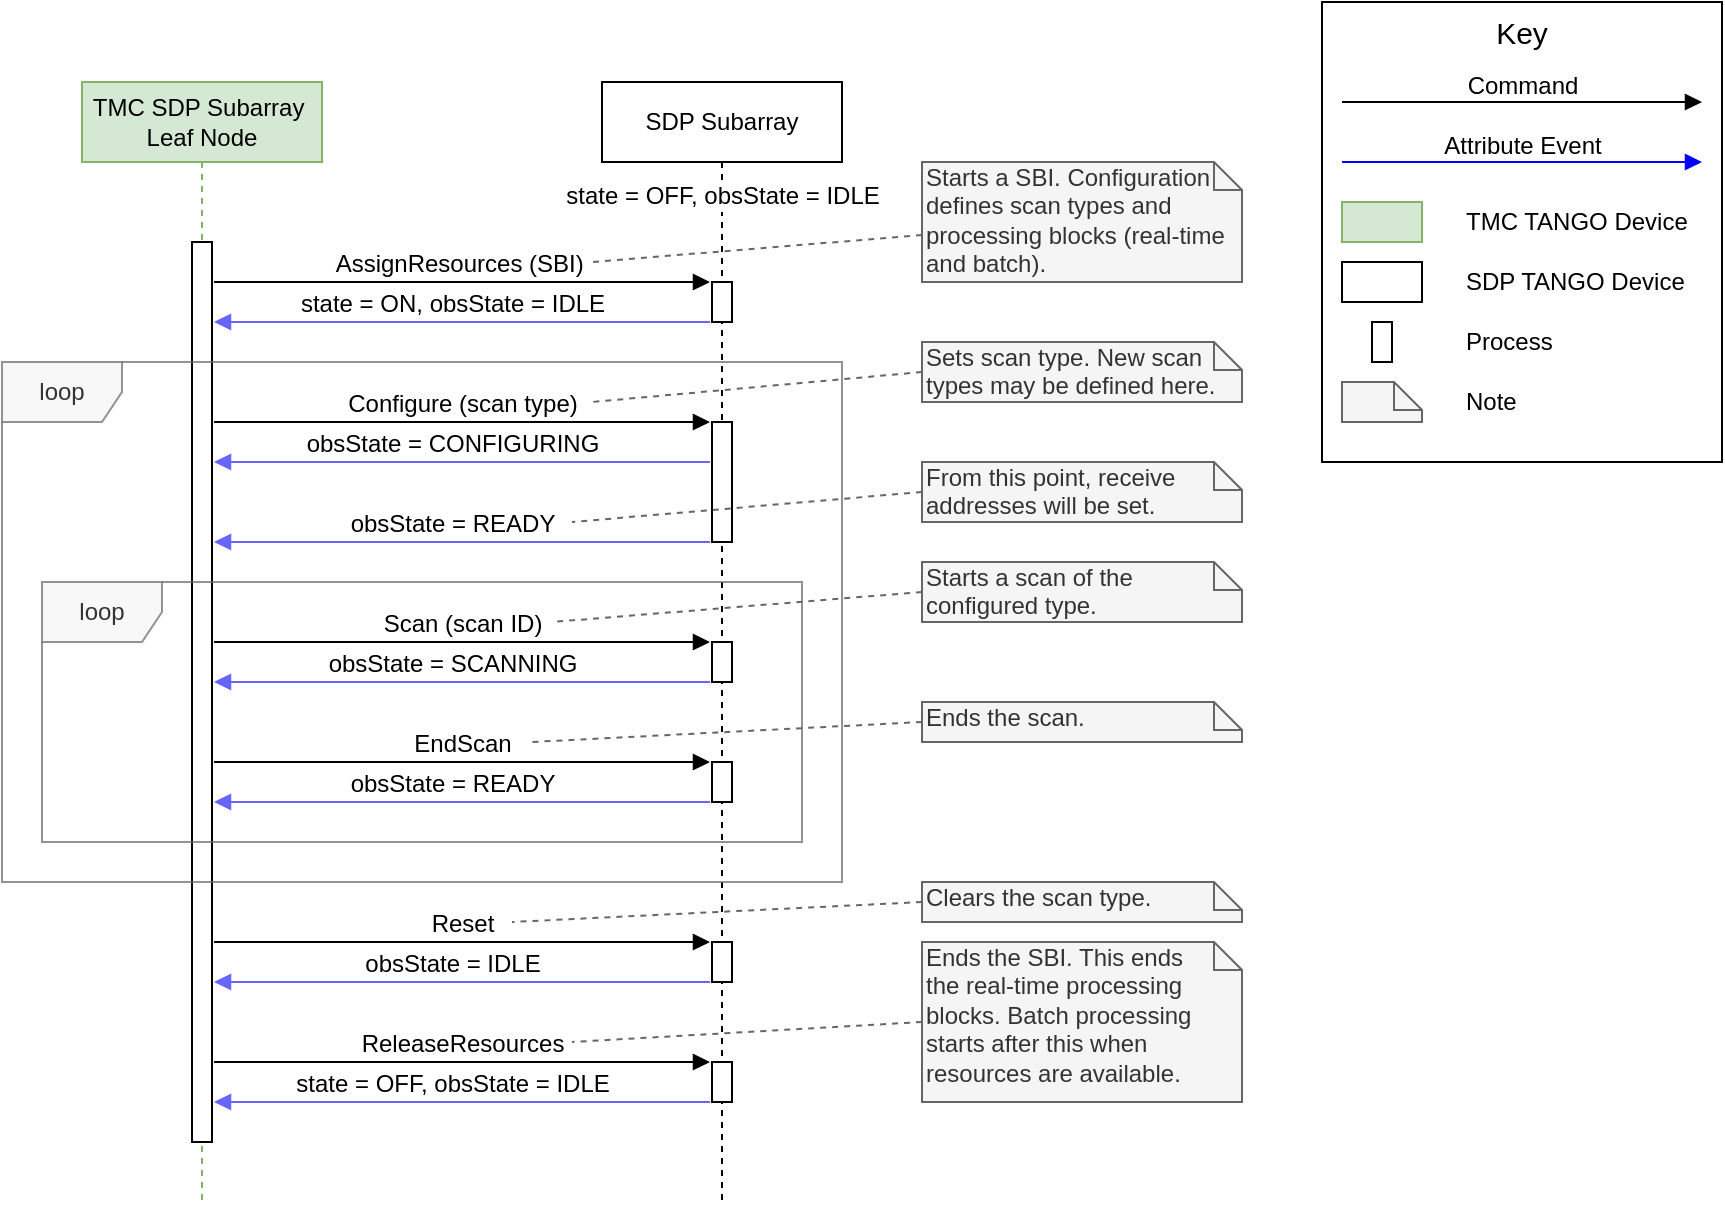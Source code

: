 <mxfile version="12.9.3" type="device"><diagram id="mbMyYH8wUIjvGO-5siTV" name="Page-1"><mxGraphModel dx="1106" dy="817" grid="1" gridSize="10" guides="1" tooltips="1" connect="1" arrows="1" fold="1" page="0" pageScale="1" pageWidth="827" pageHeight="1169" math="0" shadow="0"><root><mxCell id="0"/><mxCell id="1" parent="0"/><mxCell id="PKN3AYeK8peOiXqXYfnz-3" value="TMC SDP Subarray&amp;nbsp;&lt;br style=&quot;font-size: 12px&quot;&gt;Leaf Node" style="shape=umlLifeline;perimeter=lifelinePerimeter;whiteSpace=wrap;html=1;container=1;collapsible=0;recursiveResize=0;outlineConnect=0;fillColor=#d5e8d4;fontSize=12;fontColor=#000000;strokeColor=#82b366;" parent="1" vertex="1"><mxGeometry x="120" y="120" width="120" height="560" as="geometry"/></mxCell><mxCell id="PKN3AYeK8peOiXqXYfnz-4" value="" style="html=1;points=[];perimeter=orthogonalPerimeter;fillColor=#FFFFFF;fontSize=12;fontColor=#000000;" parent="PKN3AYeK8peOiXqXYfnz-3" vertex="1"><mxGeometry x="55" y="80" width="10" height="450" as="geometry"/></mxCell><mxCell id="PKN3AYeK8peOiXqXYfnz-5" value="&lt;span style=&quot;font-size: 12px&quot;&gt;SDP Subarray&lt;/span&gt;" style="shape=umlLifeline;perimeter=lifelinePerimeter;whiteSpace=wrap;html=1;container=1;collapsible=0;recursiveResize=0;outlineConnect=0;fillColor=#FFFFFF;fontSize=12;fontColor=#000000;" parent="1" vertex="1"><mxGeometry x="380" y="120" width="120" height="560" as="geometry"/></mxCell><mxCell id="PKN3AYeK8peOiXqXYfnz-6" value="" style="html=1;points=[];perimeter=orthogonalPerimeter;fillColor=#FFFFFF;fontSize=12;fontColor=#000000;" parent="PKN3AYeK8peOiXqXYfnz-5" vertex="1"><mxGeometry x="55" y="100" width="10" height="20" as="geometry"/></mxCell><mxCell id="PKN3AYeK8peOiXqXYfnz-26" value="" style="html=1;points=[];perimeter=orthogonalPerimeter;fillColor=#FFFFFF;fontSize=12;fontColor=#000000;" parent="PKN3AYeK8peOiXqXYfnz-5" vertex="1"><mxGeometry x="55" y="340" width="10" height="20" as="geometry"/></mxCell><mxCell id="PKN3AYeK8peOiXqXYfnz-20" value="" style="html=1;points=[];perimeter=orthogonalPerimeter;fillColor=#FFFFFF;fontSize=12;fontColor=#000000;" parent="PKN3AYeK8peOiXqXYfnz-5" vertex="1"><mxGeometry x="55" y="280" width="10" height="20" as="geometry"/></mxCell><mxCell id="PKN3AYeK8peOiXqXYfnz-15" value="" style="html=1;points=[];perimeter=orthogonalPerimeter;fillColor=#FFFFFF;fontSize=12;fontColor=#000000;" parent="PKN3AYeK8peOiXqXYfnz-5" vertex="1"><mxGeometry x="55" y="170" width="10" height="60" as="geometry"/></mxCell><mxCell id="PKN3AYeK8peOiXqXYfnz-7" value="&lt;font style=&quot;font-size: 12px&quot;&gt;state = ON, obsState = IDLE&lt;br&gt;&lt;/font&gt;" style="html=1;verticalAlign=bottom;endArrow=block;strokeColor=#6666FF;strokeWidth=1;fontSize=12;fontColor=#000000;entryX=1.1;entryY=0.089;entryDx=0;entryDy=0;entryPerimeter=0;" parent="1" edge="1"><mxGeometry x="0.043" width="80" relative="1" as="geometry"><mxPoint x="434" y="240" as="sourcePoint"/><mxPoint x="186" y="240" as="targetPoint"/><mxPoint as="offset"/></mxGeometry></mxCell><mxCell id="PKN3AYeK8peOiXqXYfnz-8" value="AssignResources (SBI)&amp;nbsp;" style="html=1;verticalAlign=bottom;endArrow=block;strokeColor=#000000;strokeWidth=1;fontSize=12;fontColor=#000000;" parent="1" edge="1"><mxGeometry width="80" relative="1" as="geometry"><mxPoint x="186" y="220" as="sourcePoint"/><mxPoint x="434" y="220" as="targetPoint"/></mxGeometry></mxCell><mxCell id="PKN3AYeK8peOiXqXYfnz-9" style="rounded=0;orthogonalLoop=1;jettySize=auto;html=1;dashed=1;endArrow=none;endFill=0;fontSize=12;fillColor=#f5f5f5;strokeColor=#666666;" parent="1" source="PKN3AYeK8peOiXqXYfnz-10" edge="1"><mxGeometry relative="1" as="geometry"><mxPoint x="375" y="210" as="targetPoint"/></mxGeometry></mxCell><mxCell id="PKN3AYeK8peOiXqXYfnz-10" value="&lt;div style=&quot;font-size: 12px&quot;&gt;Starts a SBI. Configuration&lt;/div&gt;&lt;div style=&quot;font-size: 12px&quot;&gt;&lt;span&gt;defines scan types and processing blocks (real-time&lt;/span&gt;&lt;/div&gt;&lt;div style=&quot;font-size: 12px&quot;&gt;&lt;span&gt;and batch).&lt;/span&gt;&lt;/div&gt;" style="shape=note;whiteSpace=wrap;html=1;size=14;verticalAlign=top;align=left;spacingTop=-6;fontSize=12;fillColor=#f5f5f5;strokeColor=#666666;fontColor=#333333;" parent="1" vertex="1"><mxGeometry x="540" y="160" width="160" height="60" as="geometry"/></mxCell><mxCell id="Tz5g122mZzSVXpgbJJGA-1" style="rounded=0;orthogonalLoop=1;jettySize=auto;html=1;exitX=0;exitY=0.5;exitDx=0;exitDy=0;exitPerimeter=0;endArrow=none;endFill=0;dashed=1;fillColor=#f5f5f5;strokeColor=#666666;" parent="1" source="PKN3AYeK8peOiXqXYfnz-11" edge="1"><mxGeometry relative="1" as="geometry"><mxPoint x="375" y="280" as="targetPoint"/></mxGeometry></mxCell><mxCell id="PKN3AYeK8peOiXqXYfnz-11" value="&lt;div&gt;Sets scan type. New scan types may be defined here.&lt;/div&gt;&lt;div&gt;&amp;nbsp;&lt;/div&gt;" style="shape=note;whiteSpace=wrap;html=1;size=14;verticalAlign=top;align=left;spacingTop=-6;fontSize=12;fillColor=#f5f5f5;strokeColor=#666666;fontColor=#333333;" parent="1" vertex="1"><mxGeometry x="540" y="250" width="160" height="30" as="geometry"/></mxCell><mxCell id="PKN3AYeK8peOiXqXYfnz-13" value="&lt;div&gt;From this point, receive addresses will be set.&lt;/div&gt;" style="shape=note;whiteSpace=wrap;html=1;size=14;verticalAlign=top;align=left;spacingTop=-6;fontSize=12;fillColor=#f5f5f5;strokeColor=#666666;fontColor=#333333;" parent="1" vertex="1"><mxGeometry x="540" y="310" width="160" height="30" as="geometry"/></mxCell><mxCell id="PKN3AYeK8peOiXqXYfnz-16" value="Configure (scan type)" style="html=1;verticalAlign=bottom;endArrow=block;strokeColor=#000000;strokeWidth=1;fontSize=12;fontColor=#000000;" parent="1" edge="1"><mxGeometry width="80" relative="1" as="geometry"><mxPoint x="186" y="290" as="sourcePoint"/><mxPoint x="434" y="290" as="targetPoint"/><Array as="points"/></mxGeometry></mxCell><mxCell id="PKN3AYeK8peOiXqXYfnz-17" value="obsState = READY" style="html=1;verticalAlign=bottom;endArrow=block;strokeColor=#6666FF;strokeWidth=1;fontSize=12;fontColor=#000000;" parent="1" edge="1"><mxGeometry x="0.043" width="80" relative="1" as="geometry"><mxPoint x="434" y="350" as="sourcePoint"/><mxPoint x="186" y="350" as="targetPoint"/><mxPoint as="offset"/></mxGeometry></mxCell><mxCell id="PKN3AYeK8peOiXqXYfnz-18" value="&lt;font style=&quot;font-size: 12px&quot;&gt;Scan (scan ID)&lt;br&gt;&lt;/font&gt;" style="html=1;verticalAlign=bottom;endArrow=block;strokeColor=#000000;strokeWidth=1;fontSize=12;fontColor=#000000;" parent="1" edge="1"><mxGeometry width="80" relative="1" as="geometry"><mxPoint x="186" y="400" as="sourcePoint"/><mxPoint x="434" y="400" as="targetPoint"/></mxGeometry></mxCell><mxCell id="PKN3AYeK8peOiXqXYfnz-19" value="obsState = SCANNING" style="html=1;verticalAlign=bottom;endArrow=block;strokeColor=#6666FF;strokeWidth=1;fontSize=12;fontColor=#000000;" parent="1" edge="1"><mxGeometry x="0.043" width="80" relative="1" as="geometry"><mxPoint x="434" y="420" as="sourcePoint"/><mxPoint x="186" y="420" as="targetPoint"/><mxPoint as="offset"/></mxGeometry></mxCell><mxCell id="PKN3AYeK8peOiXqXYfnz-24" value="Starts a scan of the&lt;br&gt;configured type." style="shape=note;whiteSpace=wrap;html=1;size=14;verticalAlign=top;align=left;spacingTop=-6;fontSize=12;fillColor=#f5f5f5;strokeColor=#666666;fontColor=#333333;" parent="1" vertex="1"><mxGeometry x="540" y="360" width="160" height="30" as="geometry"/></mxCell><mxCell id="PKN3AYeK8peOiXqXYfnz-25" style="rounded=0;orthogonalLoop=1;jettySize=auto;html=1;dashed=1;endArrow=none;endFill=0;fontSize=12;exitX=0;exitY=0.5;exitDx=0;exitDy=0;exitPerimeter=0;fillColor=#f5f5f5;strokeColor=#666666;" parent="1" source="PKN3AYeK8peOiXqXYfnz-24" edge="1"><mxGeometry relative="1" as="geometry"><mxPoint x="355" y="390" as="targetPoint"/><mxPoint x="530" y="293.259" as="sourcePoint"/></mxGeometry></mxCell><mxCell id="PKN3AYeK8peOiXqXYfnz-27" value="EndScan" style="html=1;verticalAlign=bottom;endArrow=block;strokeColor=#000000;strokeWidth=1;fontSize=12;fontColor=#000000;" parent="1" edge="1"><mxGeometry width="80" relative="1" as="geometry"><mxPoint x="186" y="460" as="sourcePoint"/><mxPoint x="434" y="460" as="targetPoint"/></mxGeometry></mxCell><mxCell id="PKN3AYeK8peOiXqXYfnz-28" value="obsState = READY" style="html=1;verticalAlign=bottom;endArrow=block;strokeColor=#6666FF;strokeWidth=1;fontSize=12;fontColor=#000000;" parent="1" edge="1"><mxGeometry x="0.043" width="80" relative="1" as="geometry"><mxPoint x="434" y="480" as="sourcePoint"/><mxPoint x="186" y="480" as="targetPoint"/><mxPoint as="offset"/></mxGeometry></mxCell><mxCell id="7W5CqyGaKJ2e24kD-6Vf-15" style="rounded=0;orthogonalLoop=1;jettySize=auto;html=1;exitX=0;exitY=0.5;exitDx=0;exitDy=0;exitPerimeter=0;endArrow=none;endFill=0;dashed=1;fillColor=#f5f5f5;strokeColor=#666666;" parent="1" source="PKN3AYeK8peOiXqXYfnz-32" edge="1"><mxGeometry relative="1" as="geometry"><mxPoint x="345" y="450" as="targetPoint"/></mxGeometry></mxCell><mxCell id="PKN3AYeK8peOiXqXYfnz-32" value="&lt;div&gt;Ends the scan.&lt;/div&gt;" style="shape=note;whiteSpace=wrap;html=1;size=14;verticalAlign=top;align=left;spacingTop=-6;fontSize=12;fillColor=#f5f5f5;strokeColor=#666666;fontColor=#333333;" parent="1" vertex="1"><mxGeometry x="540" y="430" width="160" height="20" as="geometry"/></mxCell><mxCell id="PKN3AYeK8peOiXqXYfnz-34" value="" style="html=1;points=[];perimeter=orthogonalPerimeter;fillColor=#FFFFFF;fontSize=12;fontColor=#000000;" parent="1" vertex="1"><mxGeometry x="435" y="550" width="10" height="20" as="geometry"/></mxCell><mxCell id="PKN3AYeK8peOiXqXYfnz-35" value="&lt;font style=&quot;font-size: 12px&quot;&gt;obsState = IDLE&lt;/font&gt;" style="html=1;verticalAlign=bottom;endArrow=block;strokeColor=#6666FF;strokeWidth=1;fontSize=12;fontColor=#000000;" parent="1" edge="1"><mxGeometry x="0.043" width="80" relative="1" as="geometry"><mxPoint x="434" y="570" as="sourcePoint"/><mxPoint x="186" y="570" as="targetPoint"/><mxPoint as="offset"/></mxGeometry></mxCell><mxCell id="PKN3AYeK8peOiXqXYfnz-36" value="Reset" style="html=1;verticalAlign=bottom;endArrow=block;strokeColor=#000000;strokeWidth=1;fontSize=12;fontColor=#000000;" parent="1" edge="1"><mxGeometry width="80" relative="1" as="geometry"><mxPoint x="186" y="550" as="sourcePoint"/><mxPoint x="434" y="550" as="targetPoint"/></mxGeometry></mxCell><mxCell id="PKN3AYeK8peOiXqXYfnz-37" value="Clears the scan type." style="shape=note;whiteSpace=wrap;html=1;size=14;verticalAlign=top;align=left;spacingTop=-6;fontSize=12;fillColor=#f5f5f5;strokeColor=#666666;fontColor=#333333;" parent="1" vertex="1"><mxGeometry x="540" y="520" width="160" height="20" as="geometry"/></mxCell><mxCell id="PKN3AYeK8peOiXqXYfnz-38" style="rounded=0;orthogonalLoop=1;jettySize=auto;html=1;dashed=1;endArrow=none;endFill=0;fontSize=12;exitX=0;exitY=0.5;exitDx=0;exitDy=0;exitPerimeter=0;fillColor=#f5f5f5;strokeColor=#666666;" parent="1" source="PKN3AYeK8peOiXqXYfnz-37" edge="1"><mxGeometry relative="1" as="geometry"><mxPoint x="335" y="540" as="targetPoint"/><mxPoint x="530" y="456.476" as="sourcePoint"/></mxGeometry></mxCell><mxCell id="aUo4ftr_LwE7yOSBBRbJ-2" value="state = OFF, obsState = IDLE" style="text;html=1;fillColor=#ffffff;verticalAlign=middle;align=center;labelBackgroundColor=#ffffff;spacingTop=2;spacingBottom=2;spacingLeft=2;spacingRight=2;" parent="1" vertex="1"><mxGeometry x="370" y="170" width="140" height="14" as="geometry"/></mxCell><mxCell id="PI14mmF8K_Khe5Qav11z-1" value="" style="html=1;points=[];perimeter=orthogonalPerimeter;fillColor=#FFFFFF;fontSize=12;fontColor=#000000;" parent="1" vertex="1"><mxGeometry x="435" y="610" width="10" height="20" as="geometry"/></mxCell><mxCell id="PI14mmF8K_Khe5Qav11z-2" value="&lt;font style=&quot;font-size: 12px&quot;&gt;state = OFF, obsState = IDLE&lt;br&gt;&lt;/font&gt;" style="html=1;verticalAlign=bottom;endArrow=block;strokeColor=#6666FF;strokeWidth=1;fontSize=12;fontColor=#000000;" parent="1" edge="1"><mxGeometry x="0.043" width="80" relative="1" as="geometry"><mxPoint x="434" y="630" as="sourcePoint"/><mxPoint x="186" y="630" as="targetPoint"/><mxPoint as="offset"/></mxGeometry></mxCell><mxCell id="PI14mmF8K_Khe5Qav11z-3" value="ReleaseResources" style="html=1;verticalAlign=bottom;endArrow=block;strokeColor=#000000;strokeWidth=1;fontSize=12;fontColor=#000000;" parent="1" edge="1"><mxGeometry width="80" relative="1" as="geometry"><mxPoint x="186" y="610" as="sourcePoint"/><mxPoint x="434" y="610" as="targetPoint"/></mxGeometry></mxCell><mxCell id="3tsT7gAuM0FWYvneNXBC-1" value="obsState = CONFIGURING" style="html=1;verticalAlign=bottom;endArrow=block;strokeColor=#6666FF;strokeWidth=1;fontSize=12;fontColor=#000000;" parent="1" edge="1"><mxGeometry x="0.043" width="80" relative="1" as="geometry"><mxPoint x="434" y="310" as="sourcePoint"/><mxPoint x="186" y="310" as="targetPoint"/><mxPoint as="offset"/></mxGeometry></mxCell><mxCell id="Tz5g122mZzSVXpgbJJGA-3" style="edgeStyle=none;rounded=0;orthogonalLoop=1;jettySize=auto;html=1;exitX=0;exitY=0.5;exitDx=0;exitDy=0;exitPerimeter=0;dashed=1;endArrow=none;endFill=0;fillColor=#f5f5f5;strokeColor=#666666;" parent="1" source="Tz5g122mZzSVXpgbJJGA-2" edge="1"><mxGeometry relative="1" as="geometry"><mxPoint x="365" y="600" as="targetPoint"/></mxGeometry></mxCell><mxCell id="Tz5g122mZzSVXpgbJJGA-2" value="&lt;div style=&quot;font-size: 12px&quot;&gt;Ends the SBI. This ends&lt;/div&gt;&lt;div style=&quot;font-size: 12px&quot;&gt;the real-time processing blocks. Batch processing starts after this when resources are available.&lt;br style=&quot;font-size: 12px&quot;&gt;&lt;/div&gt;" style="shape=note;whiteSpace=wrap;html=1;size=14;verticalAlign=top;align=left;spacingTop=-6;fontSize=12;fillColor=#f5f5f5;strokeColor=#666666;fontColor=#333333;" parent="1" vertex="1"><mxGeometry x="540" y="550" width="160" height="80" as="geometry"/></mxCell><mxCell id="7W5CqyGaKJ2e24kD-6Vf-7" value="" style="group;fillColor=#f5f5f5;strokeColor=#666666;fontColor=#333333;" parent="1" vertex="1" connectable="0"><mxGeometry x="740" y="80" width="200" height="230" as="geometry"/></mxCell><mxCell id="PKN3AYeK8peOiXqXYfnz-1" value="&lt;font style=&quot;font-size: 15px&quot;&gt;Key&lt;/font&gt;" style="rounded=0;whiteSpace=wrap;html=1;strokeColor=#000000;strokeWidth=1;fillColor=#ffffff;fontFamily=Helvetica;fontSize=12;fontColor=#000000;align=center;verticalAlign=top;" parent="7W5CqyGaKJ2e24kD-6Vf-7" vertex="1"><mxGeometry width="200" height="230" as="geometry"/></mxCell><mxCell id="PKN3AYeK8peOiXqXYfnz-21" value="" style="html=1;verticalAlign=bottom;endArrow=block;strokeColor=#000000;strokeWidth=1;fontSize=12;fontColor=#000000;" parent="7W5CqyGaKJ2e24kD-6Vf-7" edge="1"><mxGeometry x="-0.111" y="10" width="80" relative="1" as="geometry"><mxPoint x="10" y="50" as="sourcePoint"/><mxPoint x="190" y="50" as="targetPoint"/><mxPoint as="offset"/></mxGeometry></mxCell><mxCell id="7W5CqyGaKJ2e24kD-6Vf-5" value="Command" style="text;html=1;align=center;verticalAlign=bottom;resizable=0;points=[];;labelBackgroundColor=#ffffff;" parent="PKN3AYeK8peOiXqXYfnz-21" vertex="1" connectable="0"><mxGeometry x="-0.111" y="4" relative="1" as="geometry"><mxPoint x="10" y="4" as="offset"/></mxGeometry></mxCell><mxCell id="PKN3AYeK8peOiXqXYfnz-23" value="" style="html=1;verticalAlign=bottom;endArrow=block;strokeColor=#0000FF;strokeWidth=1;fontSize=12;fontColor=#000000;" parent="7W5CqyGaKJ2e24kD-6Vf-7" edge="1"><mxGeometry x="-0.111" width="80" relative="1" as="geometry"><mxPoint x="10" y="80" as="sourcePoint"/><mxPoint x="190" y="80" as="targetPoint"/><mxPoint as="offset"/></mxGeometry></mxCell><mxCell id="7W5CqyGaKJ2e24kD-6Vf-6" value="Attribute Event" style="text;html=1;align=center;verticalAlign=bottom;resizable=0;points=[];;labelBackgroundColor=#ffffff;" parent="PKN3AYeK8peOiXqXYfnz-23" vertex="1" connectable="0"><mxGeometry x="-0.156" relative="1" as="geometry"><mxPoint x="14" as="offset"/></mxGeometry></mxCell><mxCell id="PKN3AYeK8peOiXqXYfnz-39" value="" style="rounded=0;whiteSpace=wrap;html=1;fillColor=#d5e8d4;fontSize=12;fontColor=#000000;strokeColor=#82b366;" parent="7W5CqyGaKJ2e24kD-6Vf-7" vertex="1"><mxGeometry x="10" y="100" width="40" height="20" as="geometry"/></mxCell><mxCell id="PKN3AYeK8peOiXqXYfnz-40" value="" style="rounded=0;whiteSpace=wrap;html=1;fillColor=#ffffff;fontSize=12;fontColor=#000000;strokeColor=#000000;" parent="7W5CqyGaKJ2e24kD-6Vf-7" vertex="1"><mxGeometry x="10" y="130" width="40" height="20" as="geometry"/></mxCell><mxCell id="PKN3AYeK8peOiXqXYfnz-41" value="TMC TANGO Device" style="text;html=1;resizable=0;points=[];autosize=1;align=left;verticalAlign=top;spacingTop=-4;fontSize=12;fontColor=#000000;" parent="7W5CqyGaKJ2e24kD-6Vf-7" vertex="1"><mxGeometry x="70" y="100" width="130" height="20" as="geometry"/></mxCell><mxCell id="PKN3AYeK8peOiXqXYfnz-42" value="SDP TANGO Device" style="text;html=1;resizable=0;points=[];autosize=1;align=left;verticalAlign=top;spacingTop=-4;fontSize=12;fontColor=#000000;" parent="7W5CqyGaKJ2e24kD-6Vf-7" vertex="1"><mxGeometry x="70" y="130" width="130" height="20" as="geometry"/></mxCell><mxCell id="PKN3AYeK8peOiXqXYfnz-43" value="" style="html=1;points=[];perimeter=orthogonalPerimeter;fillColor=#FFFFFF;fontSize=12;fontColor=#000000;" parent="7W5CqyGaKJ2e24kD-6Vf-7" vertex="1"><mxGeometry x="25" y="160" width="10" height="20" as="geometry"/></mxCell><mxCell id="PKN3AYeK8peOiXqXYfnz-44" value="Process" style="text;html=1;resizable=0;points=[];autosize=1;align=left;verticalAlign=top;spacingTop=-4;fontSize=12;fontColor=#000000;" parent="7W5CqyGaKJ2e24kD-6Vf-7" vertex="1"><mxGeometry x="70" y="160" width="60" height="20" as="geometry"/></mxCell><mxCell id="PKN3AYeK8peOiXqXYfnz-45" value="" style="shape=note;whiteSpace=wrap;html=1;size=14;verticalAlign=top;align=left;spacingTop=-6;fontSize=12;fillColor=#f5f5f5;strokeColor=#666666;fontColor=#333333;" parent="7W5CqyGaKJ2e24kD-6Vf-7" vertex="1"><mxGeometry x="10" y="190" width="40" height="20" as="geometry"/></mxCell><mxCell id="PKN3AYeK8peOiXqXYfnz-46" value="Note" style="text;html=1;resizable=0;points=[];autosize=1;align=left;verticalAlign=top;spacingTop=-4;fontSize=12;fontColor=#000000;" parent="7W5CqyGaKJ2e24kD-6Vf-7" vertex="1"><mxGeometry x="70" y="190" width="40" height="20" as="geometry"/></mxCell><mxCell id="PKN3AYeK8peOiXqXYfnz-14" style="rounded=0;orthogonalLoop=1;jettySize=auto;html=1;dashed=1;endArrow=none;endFill=0;fontSize=12;exitX=0;exitY=0.5;exitDx=0;exitDy=0;exitPerimeter=0;fillColor=#f5f5f5;strokeColor=#666666;" parent="1" source="PKN3AYeK8peOiXqXYfnz-13" edge="1"><mxGeometry relative="1" as="geometry"><mxPoint x="365" y="340" as="targetPoint"/><mxPoint x="528.5" y="387.958" as="sourcePoint"/></mxGeometry></mxCell><mxCell id="jz3p0f5GG5PS0JTHNkl1-5" value="&lt;font style=&quot;font-size: 12px;&quot;&gt;loop&lt;/font&gt;" style="shape=umlFrame;whiteSpace=wrap;html=1;shadow=0;labelBackgroundColor=none;strokeWidth=1;fontFamily=Helvetica;fontSize=12;opacity=70;strokeColor=#666666;fillColor=#f5f5f5;fontColor=#333333;gradientColor=none;" vertex="1" parent="1"><mxGeometry x="100" y="370" width="380" height="130" as="geometry"/></mxCell><mxCell id="PKN3AYeK8peOiXqXYfnz-2" value="&lt;font style=&quot;font-size: 12px;&quot;&gt;loop&lt;/font&gt;" style="shape=umlFrame;whiteSpace=wrap;html=1;shadow=0;labelBackgroundColor=none;strokeWidth=1;fontFamily=Helvetica;fontSize=12;opacity=70;strokeColor=#666666;fillColor=#f5f5f5;fontColor=#333333;gradientColor=none;" parent="1" vertex="1"><mxGeometry x="80" y="260" width="420" height="260" as="geometry"/></mxCell></root></mxGraphModel></diagram></mxfile>